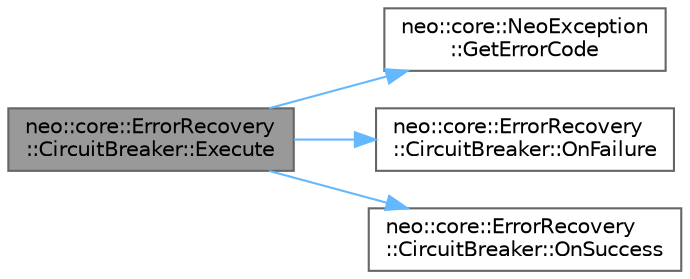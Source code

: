 digraph "neo::core::ErrorRecovery::CircuitBreaker::Execute"
{
 // LATEX_PDF_SIZE
  bgcolor="transparent";
  edge [fontname=Helvetica,fontsize=10,labelfontname=Helvetica,labelfontsize=10];
  node [fontname=Helvetica,fontsize=10,shape=box,height=0.2,width=0.4];
  rankdir="LR";
  Node1 [id="Node000001",label="neo::core::ErrorRecovery\l::CircuitBreaker::Execute",height=0.2,width=0.4,color="gray40", fillcolor="grey60", style="filled", fontcolor="black",tooltip=" "];
  Node1 -> Node2 [id="edge1_Node000001_Node000002",color="steelblue1",style="solid",tooltip=" "];
  Node2 [id="Node000002",label="neo::core::NeoException\l::GetErrorCode",height=0.2,width=0.4,color="grey40", fillcolor="white", style="filled",URL="$classneo_1_1core_1_1_neo_exception.html#af071bd842839f2d8192e6999f23fb08e",tooltip="Get the error code."];
  Node1 -> Node3 [id="edge2_Node000001_Node000003",color="steelblue1",style="solid",tooltip=" "];
  Node3 [id="Node000003",label="neo::core::ErrorRecovery\l::CircuitBreaker::OnFailure",height=0.2,width=0.4,color="grey40", fillcolor="white", style="filled",URL="$classneo_1_1core_1_1_error_recovery_1_1_circuit_breaker.html#a19da94a7032997dd6eaf722f71721e2b",tooltip=" "];
  Node1 -> Node4 [id="edge3_Node000001_Node000004",color="steelblue1",style="solid",tooltip=" "];
  Node4 [id="Node000004",label="neo::core::ErrorRecovery\l::CircuitBreaker::OnSuccess",height=0.2,width=0.4,color="grey40", fillcolor="white", style="filled",URL="$classneo_1_1core_1_1_error_recovery_1_1_circuit_breaker.html#ad032bf19b70777a1e1a8df1e54b8374b",tooltip=" "];
}
